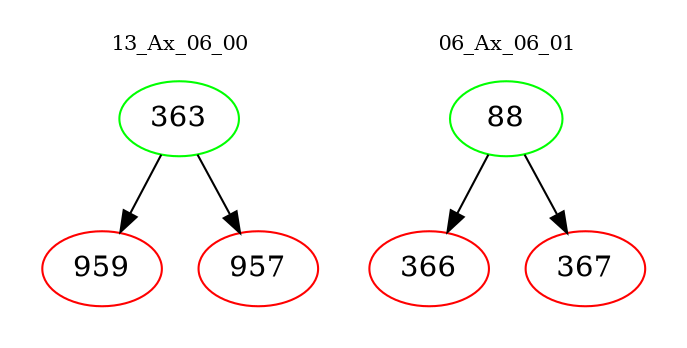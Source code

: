 digraph{
subgraph cluster_0 {
color = white
label = "13_Ax_06_00";
fontsize=10;
T0_363 [label="363", color="green"]
T0_363 -> T0_959 [color="black"]
T0_959 [label="959", color="red"]
T0_363 -> T0_957 [color="black"]
T0_957 [label="957", color="red"]
}
subgraph cluster_1 {
color = white
label = "06_Ax_06_01";
fontsize=10;
T1_88 [label="88", color="green"]
T1_88 -> T1_366 [color="black"]
T1_366 [label="366", color="red"]
T1_88 -> T1_367 [color="black"]
T1_367 [label="367", color="red"]
}
}
